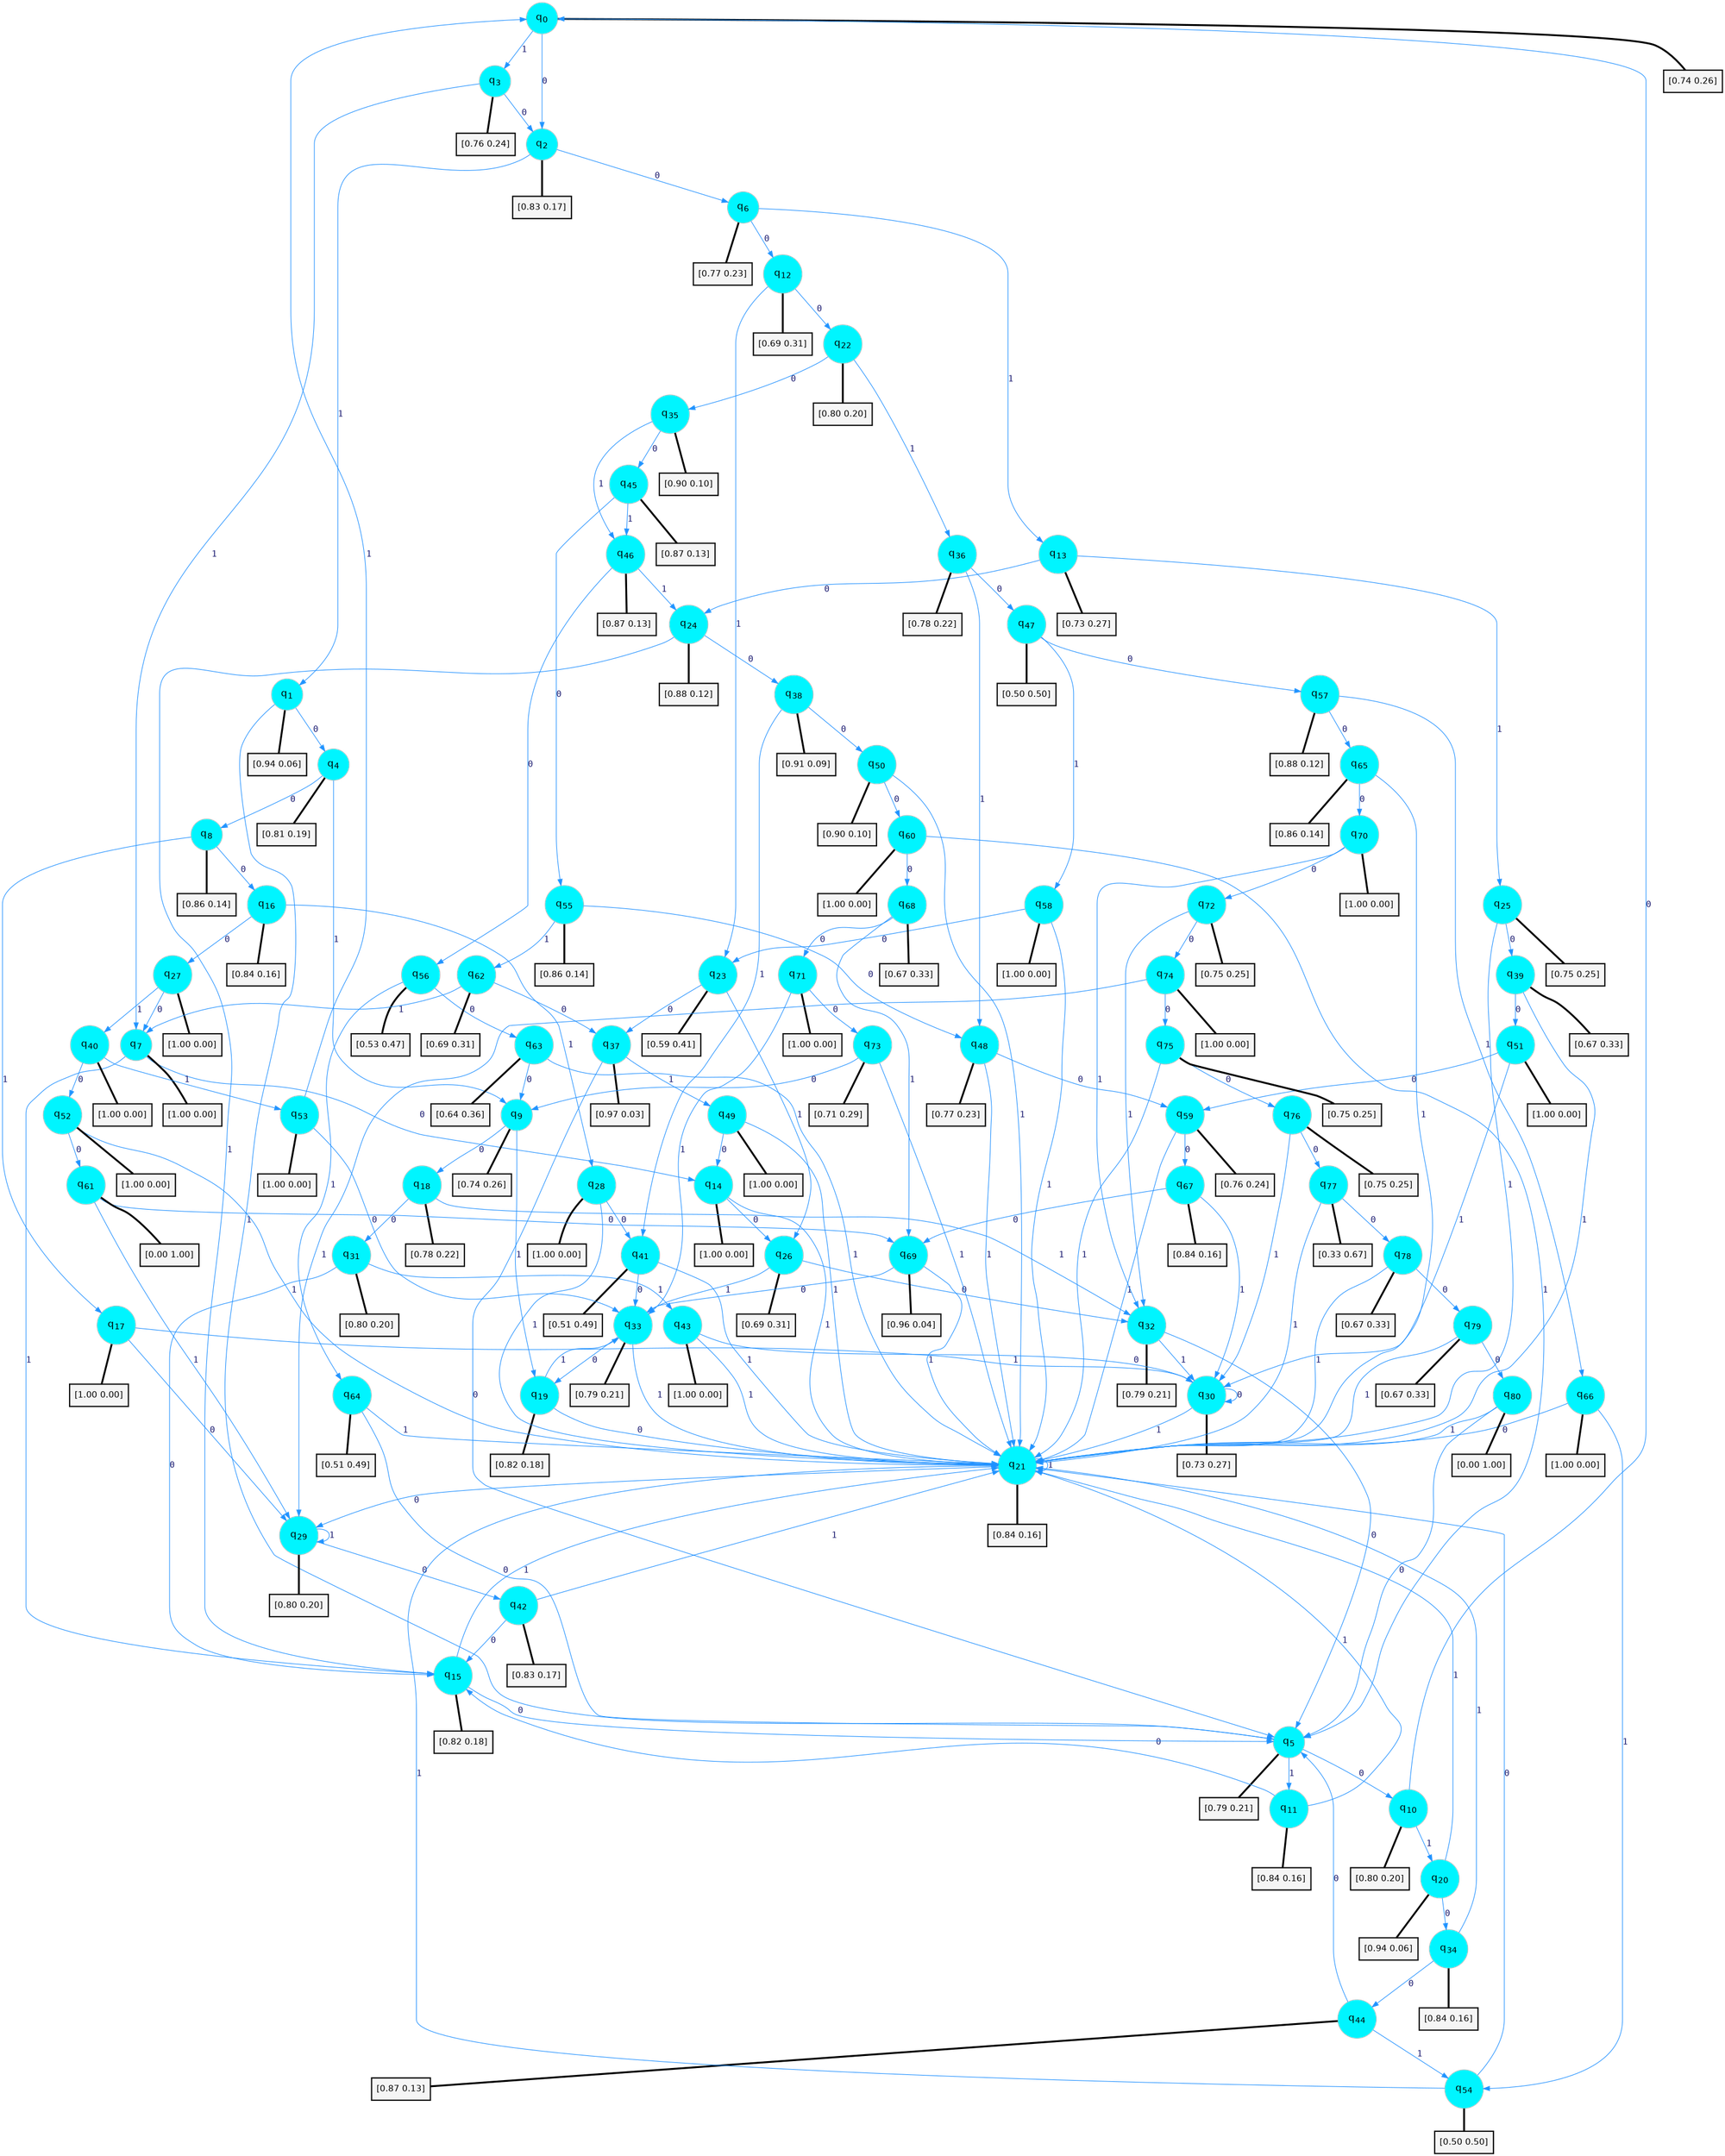 digraph G {
graph [
bgcolor=transparent, dpi=300, rankdir=TD, size="40,25"];
node [
color=gray, fillcolor=turquoise1, fontcolor=black, fontname=Helvetica, fontsize=16, fontweight=bold, shape=circle, style=filled];
edge [
arrowsize=1, color=dodgerblue1, fontcolor=midnightblue, fontname=courier, fontweight=bold, penwidth=1, style=solid, weight=20];
0[label=<q<SUB>0</SUB>>];
1[label=<q<SUB>1</SUB>>];
2[label=<q<SUB>2</SUB>>];
3[label=<q<SUB>3</SUB>>];
4[label=<q<SUB>4</SUB>>];
5[label=<q<SUB>5</SUB>>];
6[label=<q<SUB>6</SUB>>];
7[label=<q<SUB>7</SUB>>];
8[label=<q<SUB>8</SUB>>];
9[label=<q<SUB>9</SUB>>];
10[label=<q<SUB>10</SUB>>];
11[label=<q<SUB>11</SUB>>];
12[label=<q<SUB>12</SUB>>];
13[label=<q<SUB>13</SUB>>];
14[label=<q<SUB>14</SUB>>];
15[label=<q<SUB>15</SUB>>];
16[label=<q<SUB>16</SUB>>];
17[label=<q<SUB>17</SUB>>];
18[label=<q<SUB>18</SUB>>];
19[label=<q<SUB>19</SUB>>];
20[label=<q<SUB>20</SUB>>];
21[label=<q<SUB>21</SUB>>];
22[label=<q<SUB>22</SUB>>];
23[label=<q<SUB>23</SUB>>];
24[label=<q<SUB>24</SUB>>];
25[label=<q<SUB>25</SUB>>];
26[label=<q<SUB>26</SUB>>];
27[label=<q<SUB>27</SUB>>];
28[label=<q<SUB>28</SUB>>];
29[label=<q<SUB>29</SUB>>];
30[label=<q<SUB>30</SUB>>];
31[label=<q<SUB>31</SUB>>];
32[label=<q<SUB>32</SUB>>];
33[label=<q<SUB>33</SUB>>];
34[label=<q<SUB>34</SUB>>];
35[label=<q<SUB>35</SUB>>];
36[label=<q<SUB>36</SUB>>];
37[label=<q<SUB>37</SUB>>];
38[label=<q<SUB>38</SUB>>];
39[label=<q<SUB>39</SUB>>];
40[label=<q<SUB>40</SUB>>];
41[label=<q<SUB>41</SUB>>];
42[label=<q<SUB>42</SUB>>];
43[label=<q<SUB>43</SUB>>];
44[label=<q<SUB>44</SUB>>];
45[label=<q<SUB>45</SUB>>];
46[label=<q<SUB>46</SUB>>];
47[label=<q<SUB>47</SUB>>];
48[label=<q<SUB>48</SUB>>];
49[label=<q<SUB>49</SUB>>];
50[label=<q<SUB>50</SUB>>];
51[label=<q<SUB>51</SUB>>];
52[label=<q<SUB>52</SUB>>];
53[label=<q<SUB>53</SUB>>];
54[label=<q<SUB>54</SUB>>];
55[label=<q<SUB>55</SUB>>];
56[label=<q<SUB>56</SUB>>];
57[label=<q<SUB>57</SUB>>];
58[label=<q<SUB>58</SUB>>];
59[label=<q<SUB>59</SUB>>];
60[label=<q<SUB>60</SUB>>];
61[label=<q<SUB>61</SUB>>];
62[label=<q<SUB>62</SUB>>];
63[label=<q<SUB>63</SUB>>];
64[label=<q<SUB>64</SUB>>];
65[label=<q<SUB>65</SUB>>];
66[label=<q<SUB>66</SUB>>];
67[label=<q<SUB>67</SUB>>];
68[label=<q<SUB>68</SUB>>];
69[label=<q<SUB>69</SUB>>];
70[label=<q<SUB>70</SUB>>];
71[label=<q<SUB>71</SUB>>];
72[label=<q<SUB>72</SUB>>];
73[label=<q<SUB>73</SUB>>];
74[label=<q<SUB>74</SUB>>];
75[label=<q<SUB>75</SUB>>];
76[label=<q<SUB>76</SUB>>];
77[label=<q<SUB>77</SUB>>];
78[label=<q<SUB>78</SUB>>];
79[label=<q<SUB>79</SUB>>];
80[label=<q<SUB>80</SUB>>];
81[label="[0.74 0.26]", shape=box,fontcolor=black, fontname=Helvetica, fontsize=14, penwidth=2, fillcolor=whitesmoke,color=black];
82[label="[0.94 0.06]", shape=box,fontcolor=black, fontname=Helvetica, fontsize=14, penwidth=2, fillcolor=whitesmoke,color=black];
83[label="[0.83 0.17]", shape=box,fontcolor=black, fontname=Helvetica, fontsize=14, penwidth=2, fillcolor=whitesmoke,color=black];
84[label="[0.76 0.24]", shape=box,fontcolor=black, fontname=Helvetica, fontsize=14, penwidth=2, fillcolor=whitesmoke,color=black];
85[label="[0.81 0.19]", shape=box,fontcolor=black, fontname=Helvetica, fontsize=14, penwidth=2, fillcolor=whitesmoke,color=black];
86[label="[0.79 0.21]", shape=box,fontcolor=black, fontname=Helvetica, fontsize=14, penwidth=2, fillcolor=whitesmoke,color=black];
87[label="[0.77 0.23]", shape=box,fontcolor=black, fontname=Helvetica, fontsize=14, penwidth=2, fillcolor=whitesmoke,color=black];
88[label="[1.00 0.00]", shape=box,fontcolor=black, fontname=Helvetica, fontsize=14, penwidth=2, fillcolor=whitesmoke,color=black];
89[label="[0.86 0.14]", shape=box,fontcolor=black, fontname=Helvetica, fontsize=14, penwidth=2, fillcolor=whitesmoke,color=black];
90[label="[0.74 0.26]", shape=box,fontcolor=black, fontname=Helvetica, fontsize=14, penwidth=2, fillcolor=whitesmoke,color=black];
91[label="[0.80 0.20]", shape=box,fontcolor=black, fontname=Helvetica, fontsize=14, penwidth=2, fillcolor=whitesmoke,color=black];
92[label="[0.84 0.16]", shape=box,fontcolor=black, fontname=Helvetica, fontsize=14, penwidth=2, fillcolor=whitesmoke,color=black];
93[label="[0.69 0.31]", shape=box,fontcolor=black, fontname=Helvetica, fontsize=14, penwidth=2, fillcolor=whitesmoke,color=black];
94[label="[0.73 0.27]", shape=box,fontcolor=black, fontname=Helvetica, fontsize=14, penwidth=2, fillcolor=whitesmoke,color=black];
95[label="[1.00 0.00]", shape=box,fontcolor=black, fontname=Helvetica, fontsize=14, penwidth=2, fillcolor=whitesmoke,color=black];
96[label="[0.82 0.18]", shape=box,fontcolor=black, fontname=Helvetica, fontsize=14, penwidth=2, fillcolor=whitesmoke,color=black];
97[label="[0.84 0.16]", shape=box,fontcolor=black, fontname=Helvetica, fontsize=14, penwidth=2, fillcolor=whitesmoke,color=black];
98[label="[1.00 0.00]", shape=box,fontcolor=black, fontname=Helvetica, fontsize=14, penwidth=2, fillcolor=whitesmoke,color=black];
99[label="[0.78 0.22]", shape=box,fontcolor=black, fontname=Helvetica, fontsize=14, penwidth=2, fillcolor=whitesmoke,color=black];
100[label="[0.82 0.18]", shape=box,fontcolor=black, fontname=Helvetica, fontsize=14, penwidth=2, fillcolor=whitesmoke,color=black];
101[label="[0.94 0.06]", shape=box,fontcolor=black, fontname=Helvetica, fontsize=14, penwidth=2, fillcolor=whitesmoke,color=black];
102[label="[0.84 0.16]", shape=box,fontcolor=black, fontname=Helvetica, fontsize=14, penwidth=2, fillcolor=whitesmoke,color=black];
103[label="[0.80 0.20]", shape=box,fontcolor=black, fontname=Helvetica, fontsize=14, penwidth=2, fillcolor=whitesmoke,color=black];
104[label="[0.59 0.41]", shape=box,fontcolor=black, fontname=Helvetica, fontsize=14, penwidth=2, fillcolor=whitesmoke,color=black];
105[label="[0.88 0.12]", shape=box,fontcolor=black, fontname=Helvetica, fontsize=14, penwidth=2, fillcolor=whitesmoke,color=black];
106[label="[0.75 0.25]", shape=box,fontcolor=black, fontname=Helvetica, fontsize=14, penwidth=2, fillcolor=whitesmoke,color=black];
107[label="[0.69 0.31]", shape=box,fontcolor=black, fontname=Helvetica, fontsize=14, penwidth=2, fillcolor=whitesmoke,color=black];
108[label="[1.00 0.00]", shape=box,fontcolor=black, fontname=Helvetica, fontsize=14, penwidth=2, fillcolor=whitesmoke,color=black];
109[label="[1.00 0.00]", shape=box,fontcolor=black, fontname=Helvetica, fontsize=14, penwidth=2, fillcolor=whitesmoke,color=black];
110[label="[0.80 0.20]", shape=box,fontcolor=black, fontname=Helvetica, fontsize=14, penwidth=2, fillcolor=whitesmoke,color=black];
111[label="[0.73 0.27]", shape=box,fontcolor=black, fontname=Helvetica, fontsize=14, penwidth=2, fillcolor=whitesmoke,color=black];
112[label="[0.80 0.20]", shape=box,fontcolor=black, fontname=Helvetica, fontsize=14, penwidth=2, fillcolor=whitesmoke,color=black];
113[label="[0.79 0.21]", shape=box,fontcolor=black, fontname=Helvetica, fontsize=14, penwidth=2, fillcolor=whitesmoke,color=black];
114[label="[0.79 0.21]", shape=box,fontcolor=black, fontname=Helvetica, fontsize=14, penwidth=2, fillcolor=whitesmoke,color=black];
115[label="[0.84 0.16]", shape=box,fontcolor=black, fontname=Helvetica, fontsize=14, penwidth=2, fillcolor=whitesmoke,color=black];
116[label="[0.90 0.10]", shape=box,fontcolor=black, fontname=Helvetica, fontsize=14, penwidth=2, fillcolor=whitesmoke,color=black];
117[label="[0.78 0.22]", shape=box,fontcolor=black, fontname=Helvetica, fontsize=14, penwidth=2, fillcolor=whitesmoke,color=black];
118[label="[0.97 0.03]", shape=box,fontcolor=black, fontname=Helvetica, fontsize=14, penwidth=2, fillcolor=whitesmoke,color=black];
119[label="[0.91 0.09]", shape=box,fontcolor=black, fontname=Helvetica, fontsize=14, penwidth=2, fillcolor=whitesmoke,color=black];
120[label="[0.67 0.33]", shape=box,fontcolor=black, fontname=Helvetica, fontsize=14, penwidth=2, fillcolor=whitesmoke,color=black];
121[label="[1.00 0.00]", shape=box,fontcolor=black, fontname=Helvetica, fontsize=14, penwidth=2, fillcolor=whitesmoke,color=black];
122[label="[0.51 0.49]", shape=box,fontcolor=black, fontname=Helvetica, fontsize=14, penwidth=2, fillcolor=whitesmoke,color=black];
123[label="[0.83 0.17]", shape=box,fontcolor=black, fontname=Helvetica, fontsize=14, penwidth=2, fillcolor=whitesmoke,color=black];
124[label="[1.00 0.00]", shape=box,fontcolor=black, fontname=Helvetica, fontsize=14, penwidth=2, fillcolor=whitesmoke,color=black];
125[label="[0.87 0.13]", shape=box,fontcolor=black, fontname=Helvetica, fontsize=14, penwidth=2, fillcolor=whitesmoke,color=black];
126[label="[0.87 0.13]", shape=box,fontcolor=black, fontname=Helvetica, fontsize=14, penwidth=2, fillcolor=whitesmoke,color=black];
127[label="[0.87 0.13]", shape=box,fontcolor=black, fontname=Helvetica, fontsize=14, penwidth=2, fillcolor=whitesmoke,color=black];
128[label="[0.50 0.50]", shape=box,fontcolor=black, fontname=Helvetica, fontsize=14, penwidth=2, fillcolor=whitesmoke,color=black];
129[label="[0.77 0.23]", shape=box,fontcolor=black, fontname=Helvetica, fontsize=14, penwidth=2, fillcolor=whitesmoke,color=black];
130[label="[1.00 0.00]", shape=box,fontcolor=black, fontname=Helvetica, fontsize=14, penwidth=2, fillcolor=whitesmoke,color=black];
131[label="[0.90 0.10]", shape=box,fontcolor=black, fontname=Helvetica, fontsize=14, penwidth=2, fillcolor=whitesmoke,color=black];
132[label="[1.00 0.00]", shape=box,fontcolor=black, fontname=Helvetica, fontsize=14, penwidth=2, fillcolor=whitesmoke,color=black];
133[label="[1.00 0.00]", shape=box,fontcolor=black, fontname=Helvetica, fontsize=14, penwidth=2, fillcolor=whitesmoke,color=black];
134[label="[1.00 0.00]", shape=box,fontcolor=black, fontname=Helvetica, fontsize=14, penwidth=2, fillcolor=whitesmoke,color=black];
135[label="[0.50 0.50]", shape=box,fontcolor=black, fontname=Helvetica, fontsize=14, penwidth=2, fillcolor=whitesmoke,color=black];
136[label="[0.86 0.14]", shape=box,fontcolor=black, fontname=Helvetica, fontsize=14, penwidth=2, fillcolor=whitesmoke,color=black];
137[label="[0.53 0.47]", shape=box,fontcolor=black, fontname=Helvetica, fontsize=14, penwidth=2, fillcolor=whitesmoke,color=black];
138[label="[0.88 0.12]", shape=box,fontcolor=black, fontname=Helvetica, fontsize=14, penwidth=2, fillcolor=whitesmoke,color=black];
139[label="[1.00 0.00]", shape=box,fontcolor=black, fontname=Helvetica, fontsize=14, penwidth=2, fillcolor=whitesmoke,color=black];
140[label="[0.76 0.24]", shape=box,fontcolor=black, fontname=Helvetica, fontsize=14, penwidth=2, fillcolor=whitesmoke,color=black];
141[label="[1.00 0.00]", shape=box,fontcolor=black, fontname=Helvetica, fontsize=14, penwidth=2, fillcolor=whitesmoke,color=black];
142[label="[0.00 1.00]", shape=box,fontcolor=black, fontname=Helvetica, fontsize=14, penwidth=2, fillcolor=whitesmoke,color=black];
143[label="[0.69 0.31]", shape=box,fontcolor=black, fontname=Helvetica, fontsize=14, penwidth=2, fillcolor=whitesmoke,color=black];
144[label="[0.64 0.36]", shape=box,fontcolor=black, fontname=Helvetica, fontsize=14, penwidth=2, fillcolor=whitesmoke,color=black];
145[label="[0.51 0.49]", shape=box,fontcolor=black, fontname=Helvetica, fontsize=14, penwidth=2, fillcolor=whitesmoke,color=black];
146[label="[0.86 0.14]", shape=box,fontcolor=black, fontname=Helvetica, fontsize=14, penwidth=2, fillcolor=whitesmoke,color=black];
147[label="[1.00 0.00]", shape=box,fontcolor=black, fontname=Helvetica, fontsize=14, penwidth=2, fillcolor=whitesmoke,color=black];
148[label="[0.84 0.16]", shape=box,fontcolor=black, fontname=Helvetica, fontsize=14, penwidth=2, fillcolor=whitesmoke,color=black];
149[label="[0.67 0.33]", shape=box,fontcolor=black, fontname=Helvetica, fontsize=14, penwidth=2, fillcolor=whitesmoke,color=black];
150[label="[0.96 0.04]", shape=box,fontcolor=black, fontname=Helvetica, fontsize=14, penwidth=2, fillcolor=whitesmoke,color=black];
151[label="[1.00 0.00]", shape=box,fontcolor=black, fontname=Helvetica, fontsize=14, penwidth=2, fillcolor=whitesmoke,color=black];
152[label="[1.00 0.00]", shape=box,fontcolor=black, fontname=Helvetica, fontsize=14, penwidth=2, fillcolor=whitesmoke,color=black];
153[label="[0.75 0.25]", shape=box,fontcolor=black, fontname=Helvetica, fontsize=14, penwidth=2, fillcolor=whitesmoke,color=black];
154[label="[0.71 0.29]", shape=box,fontcolor=black, fontname=Helvetica, fontsize=14, penwidth=2, fillcolor=whitesmoke,color=black];
155[label="[1.00 0.00]", shape=box,fontcolor=black, fontname=Helvetica, fontsize=14, penwidth=2, fillcolor=whitesmoke,color=black];
156[label="[0.75 0.25]", shape=box,fontcolor=black, fontname=Helvetica, fontsize=14, penwidth=2, fillcolor=whitesmoke,color=black];
157[label="[0.75 0.25]", shape=box,fontcolor=black, fontname=Helvetica, fontsize=14, penwidth=2, fillcolor=whitesmoke,color=black];
158[label="[0.33 0.67]", shape=box,fontcolor=black, fontname=Helvetica, fontsize=14, penwidth=2, fillcolor=whitesmoke,color=black];
159[label="[0.67 0.33]", shape=box,fontcolor=black, fontname=Helvetica, fontsize=14, penwidth=2, fillcolor=whitesmoke,color=black];
160[label="[0.67 0.33]", shape=box,fontcolor=black, fontname=Helvetica, fontsize=14, penwidth=2, fillcolor=whitesmoke,color=black];
161[label="[0.00 1.00]", shape=box,fontcolor=black, fontname=Helvetica, fontsize=14, penwidth=2, fillcolor=whitesmoke,color=black];
0->2 [label=0];
0->3 [label=1];
0->81 [arrowhead=none, penwidth=3,color=black];
1->4 [label=0];
1->5 [label=1];
1->82 [arrowhead=none, penwidth=3,color=black];
2->6 [label=0];
2->1 [label=1];
2->83 [arrowhead=none, penwidth=3,color=black];
3->2 [label=0];
3->7 [label=1];
3->84 [arrowhead=none, penwidth=3,color=black];
4->8 [label=0];
4->9 [label=1];
4->85 [arrowhead=none, penwidth=3,color=black];
5->10 [label=0];
5->11 [label=1];
5->86 [arrowhead=none, penwidth=3,color=black];
6->12 [label=0];
6->13 [label=1];
6->87 [arrowhead=none, penwidth=3,color=black];
7->14 [label=0];
7->15 [label=1];
7->88 [arrowhead=none, penwidth=3,color=black];
8->16 [label=0];
8->17 [label=1];
8->89 [arrowhead=none, penwidth=3,color=black];
9->18 [label=0];
9->19 [label=1];
9->90 [arrowhead=none, penwidth=3,color=black];
10->0 [label=0];
10->20 [label=1];
10->91 [arrowhead=none, penwidth=3,color=black];
11->15 [label=0];
11->21 [label=1];
11->92 [arrowhead=none, penwidth=3,color=black];
12->22 [label=0];
12->23 [label=1];
12->93 [arrowhead=none, penwidth=3,color=black];
13->24 [label=0];
13->25 [label=1];
13->94 [arrowhead=none, penwidth=3,color=black];
14->26 [label=0];
14->21 [label=1];
14->95 [arrowhead=none, penwidth=3,color=black];
15->5 [label=0];
15->21 [label=1];
15->96 [arrowhead=none, penwidth=3,color=black];
16->27 [label=0];
16->28 [label=1];
16->97 [arrowhead=none, penwidth=3,color=black];
17->29 [label=0];
17->30 [label=1];
17->98 [arrowhead=none, penwidth=3,color=black];
18->31 [label=0];
18->32 [label=1];
18->99 [arrowhead=none, penwidth=3,color=black];
19->21 [label=0];
19->33 [label=1];
19->100 [arrowhead=none, penwidth=3,color=black];
20->34 [label=0];
20->21 [label=1];
20->101 [arrowhead=none, penwidth=3,color=black];
21->29 [label=0];
21->21 [label=1];
21->102 [arrowhead=none, penwidth=3,color=black];
22->35 [label=0];
22->36 [label=1];
22->103 [arrowhead=none, penwidth=3,color=black];
23->37 [label=0];
23->26 [label=1];
23->104 [arrowhead=none, penwidth=3,color=black];
24->38 [label=0];
24->15 [label=1];
24->105 [arrowhead=none, penwidth=3,color=black];
25->39 [label=0];
25->21 [label=1];
25->106 [arrowhead=none, penwidth=3,color=black];
26->32 [label=0];
26->33 [label=1];
26->107 [arrowhead=none, penwidth=3,color=black];
27->7 [label=0];
27->40 [label=1];
27->108 [arrowhead=none, penwidth=3,color=black];
28->41 [label=0];
28->21 [label=1];
28->109 [arrowhead=none, penwidth=3,color=black];
29->42 [label=0];
29->29 [label=1];
29->110 [arrowhead=none, penwidth=3,color=black];
30->30 [label=0];
30->21 [label=1];
30->111 [arrowhead=none, penwidth=3,color=black];
31->15 [label=0];
31->43 [label=1];
31->112 [arrowhead=none, penwidth=3,color=black];
32->5 [label=0];
32->30 [label=1];
32->113 [arrowhead=none, penwidth=3,color=black];
33->19 [label=0];
33->21 [label=1];
33->114 [arrowhead=none, penwidth=3,color=black];
34->44 [label=0];
34->21 [label=1];
34->115 [arrowhead=none, penwidth=3,color=black];
35->45 [label=0];
35->46 [label=1];
35->116 [arrowhead=none, penwidth=3,color=black];
36->47 [label=0];
36->48 [label=1];
36->117 [arrowhead=none, penwidth=3,color=black];
37->5 [label=0];
37->49 [label=1];
37->118 [arrowhead=none, penwidth=3,color=black];
38->50 [label=0];
38->41 [label=1];
38->119 [arrowhead=none, penwidth=3,color=black];
39->51 [label=0];
39->21 [label=1];
39->120 [arrowhead=none, penwidth=3,color=black];
40->52 [label=0];
40->53 [label=1];
40->121 [arrowhead=none, penwidth=3,color=black];
41->33 [label=0];
41->21 [label=1];
41->122 [arrowhead=none, penwidth=3,color=black];
42->15 [label=0];
42->21 [label=1];
42->123 [arrowhead=none, penwidth=3,color=black];
43->30 [label=0];
43->21 [label=1];
43->124 [arrowhead=none, penwidth=3,color=black];
44->5 [label=0];
44->54 [label=1];
44->125 [arrowhead=none, penwidth=3,color=black];
45->55 [label=0];
45->46 [label=1];
45->126 [arrowhead=none, penwidth=3,color=black];
46->56 [label=0];
46->24 [label=1];
46->127 [arrowhead=none, penwidth=3,color=black];
47->57 [label=0];
47->58 [label=1];
47->128 [arrowhead=none, penwidth=3,color=black];
48->59 [label=0];
48->21 [label=1];
48->129 [arrowhead=none, penwidth=3,color=black];
49->14 [label=0];
49->21 [label=1];
49->130 [arrowhead=none, penwidth=3,color=black];
50->60 [label=0];
50->21 [label=1];
50->131 [arrowhead=none, penwidth=3,color=black];
51->59 [label=0];
51->30 [label=1];
51->132 [arrowhead=none, penwidth=3,color=black];
52->61 [label=0];
52->21 [label=1];
52->133 [arrowhead=none, penwidth=3,color=black];
53->33 [label=0];
53->0 [label=1];
53->134 [arrowhead=none, penwidth=3,color=black];
54->21 [label=0];
54->21 [label=1];
54->135 [arrowhead=none, penwidth=3,color=black];
55->48 [label=0];
55->62 [label=1];
55->136 [arrowhead=none, penwidth=3,color=black];
56->63 [label=0];
56->64 [label=1];
56->137 [arrowhead=none, penwidth=3,color=black];
57->65 [label=0];
57->66 [label=1];
57->138 [arrowhead=none, penwidth=3,color=black];
58->23 [label=0];
58->21 [label=1];
58->139 [arrowhead=none, penwidth=3,color=black];
59->67 [label=0];
59->21 [label=1];
59->140 [arrowhead=none, penwidth=3,color=black];
60->68 [label=0];
60->5 [label=1];
60->141 [arrowhead=none, penwidth=3,color=black];
61->69 [label=0];
61->29 [label=1];
61->142 [arrowhead=none, penwidth=3,color=black];
62->37 [label=0];
62->7 [label=1];
62->143 [arrowhead=none, penwidth=3,color=black];
63->9 [label=0];
63->21 [label=1];
63->144 [arrowhead=none, penwidth=3,color=black];
64->5 [label=0];
64->21 [label=1];
64->145 [arrowhead=none, penwidth=3,color=black];
65->70 [label=0];
65->21 [label=1];
65->146 [arrowhead=none, penwidth=3,color=black];
66->21 [label=0];
66->54 [label=1];
66->147 [arrowhead=none, penwidth=3,color=black];
67->69 [label=0];
67->30 [label=1];
67->148 [arrowhead=none, penwidth=3,color=black];
68->71 [label=0];
68->69 [label=1];
68->149 [arrowhead=none, penwidth=3,color=black];
69->33 [label=0];
69->21 [label=1];
69->150 [arrowhead=none, penwidth=3,color=black];
70->72 [label=0];
70->32 [label=1];
70->151 [arrowhead=none, penwidth=3,color=black];
71->73 [label=0];
71->33 [label=1];
71->152 [arrowhead=none, penwidth=3,color=black];
72->74 [label=0];
72->32 [label=1];
72->153 [arrowhead=none, penwidth=3,color=black];
73->9 [label=0];
73->21 [label=1];
73->154 [arrowhead=none, penwidth=3,color=black];
74->75 [label=0];
74->29 [label=1];
74->155 [arrowhead=none, penwidth=3,color=black];
75->76 [label=0];
75->21 [label=1];
75->156 [arrowhead=none, penwidth=3,color=black];
76->77 [label=0];
76->30 [label=1];
76->157 [arrowhead=none, penwidth=3,color=black];
77->78 [label=0];
77->21 [label=1];
77->158 [arrowhead=none, penwidth=3,color=black];
78->79 [label=0];
78->21 [label=1];
78->159 [arrowhead=none, penwidth=3,color=black];
79->80 [label=0];
79->21 [label=1];
79->160 [arrowhead=none, penwidth=3,color=black];
80->5 [label=0];
80->21 [label=1];
80->161 [arrowhead=none, penwidth=3,color=black];
}
